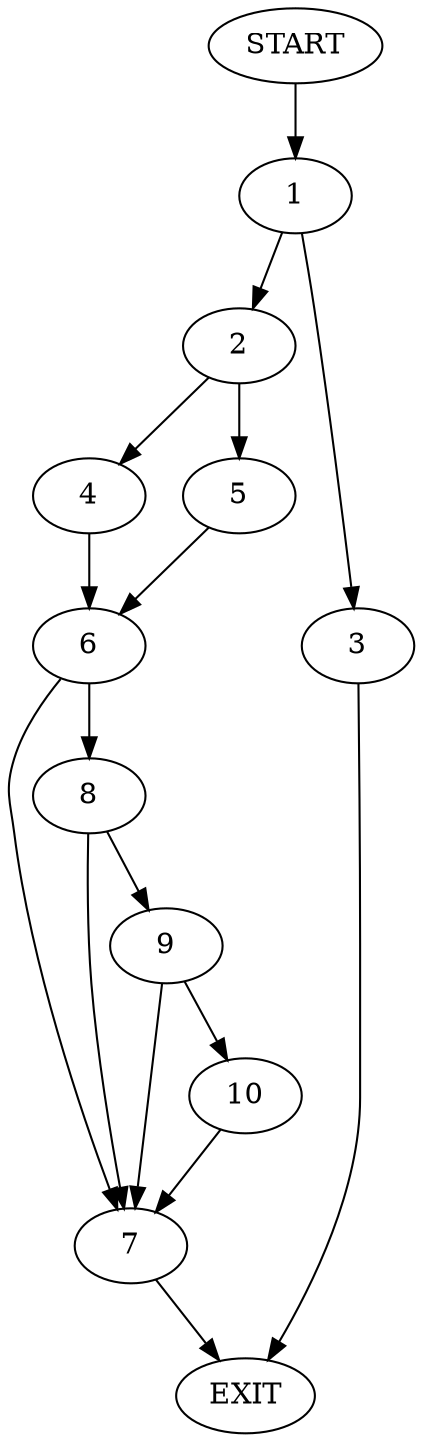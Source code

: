 digraph {
0 [label="START"]
11 [label="EXIT"]
0 -> 1
1 -> 2
1 -> 3
2 -> 4
2 -> 5
3 -> 11
5 -> 6
4 -> 6
6 -> 7
6 -> 8
8 -> 9
8 -> 7
7 -> 11
9 -> 10
9 -> 7
10 -> 7
}
